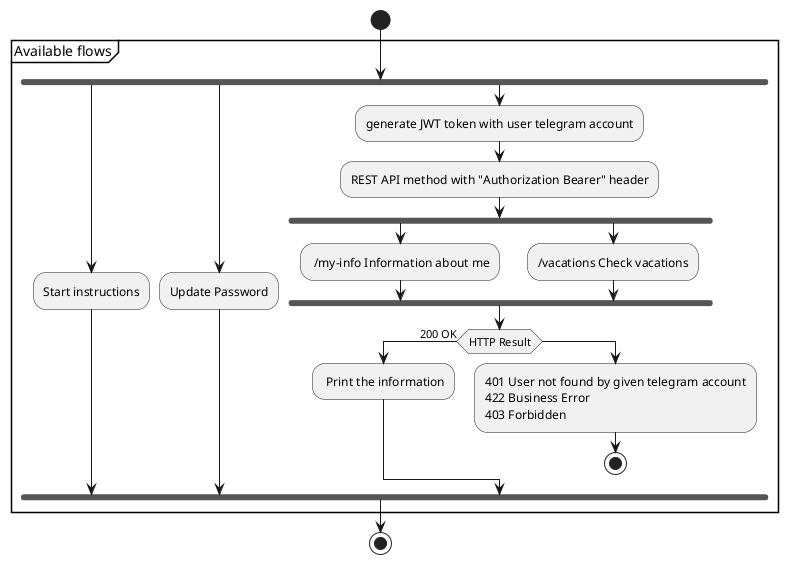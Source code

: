 @startuml
'https://plantuml.com/ru/activity-diagram-beta
start


partition "Available flows" {
    fork
        :Start instructions;
    fork again
        :Update Password;
    fork again
        :generate JWT token with user telegram account;
        :REST API method with "Authorization Bearer" header;
        fork
           : /my-info Information about me;
        fork again
           :/vacations Check vacations;
        end fork
        if (HTTP Result) then (200 OK)
            : Print the information;
        else
            :401 User not found by given telegram account
            422 Business Error
            403 Forbidden;
            stop
        end if
    end fork
}



stop
@enduml